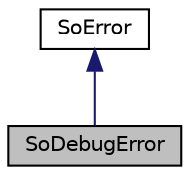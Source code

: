 digraph "SoDebugError"
{
 // LATEX_PDF_SIZE
  edge [fontname="Helvetica",fontsize="10",labelfontname="Helvetica",labelfontsize="10"];
  node [fontname="Helvetica",fontsize="10",shape=record];
  Node1 [label="SoDebugError",height=0.2,width=0.4,color="black", fillcolor="grey75", style="filled", fontcolor="black",tooltip="The SoDebugError class is the internal debugging message passing mechanism."];
  Node2 -> Node1 [dir="back",color="midnightblue",fontsize="10",style="solid",fontname="Helvetica"];
  Node2 [label="SoError",height=0.2,width=0.4,color="black", fillcolor="white", style="filled",URL="$classSoError.html",tooltip="The SoError class is the base class for all the error handling classes."];
}
